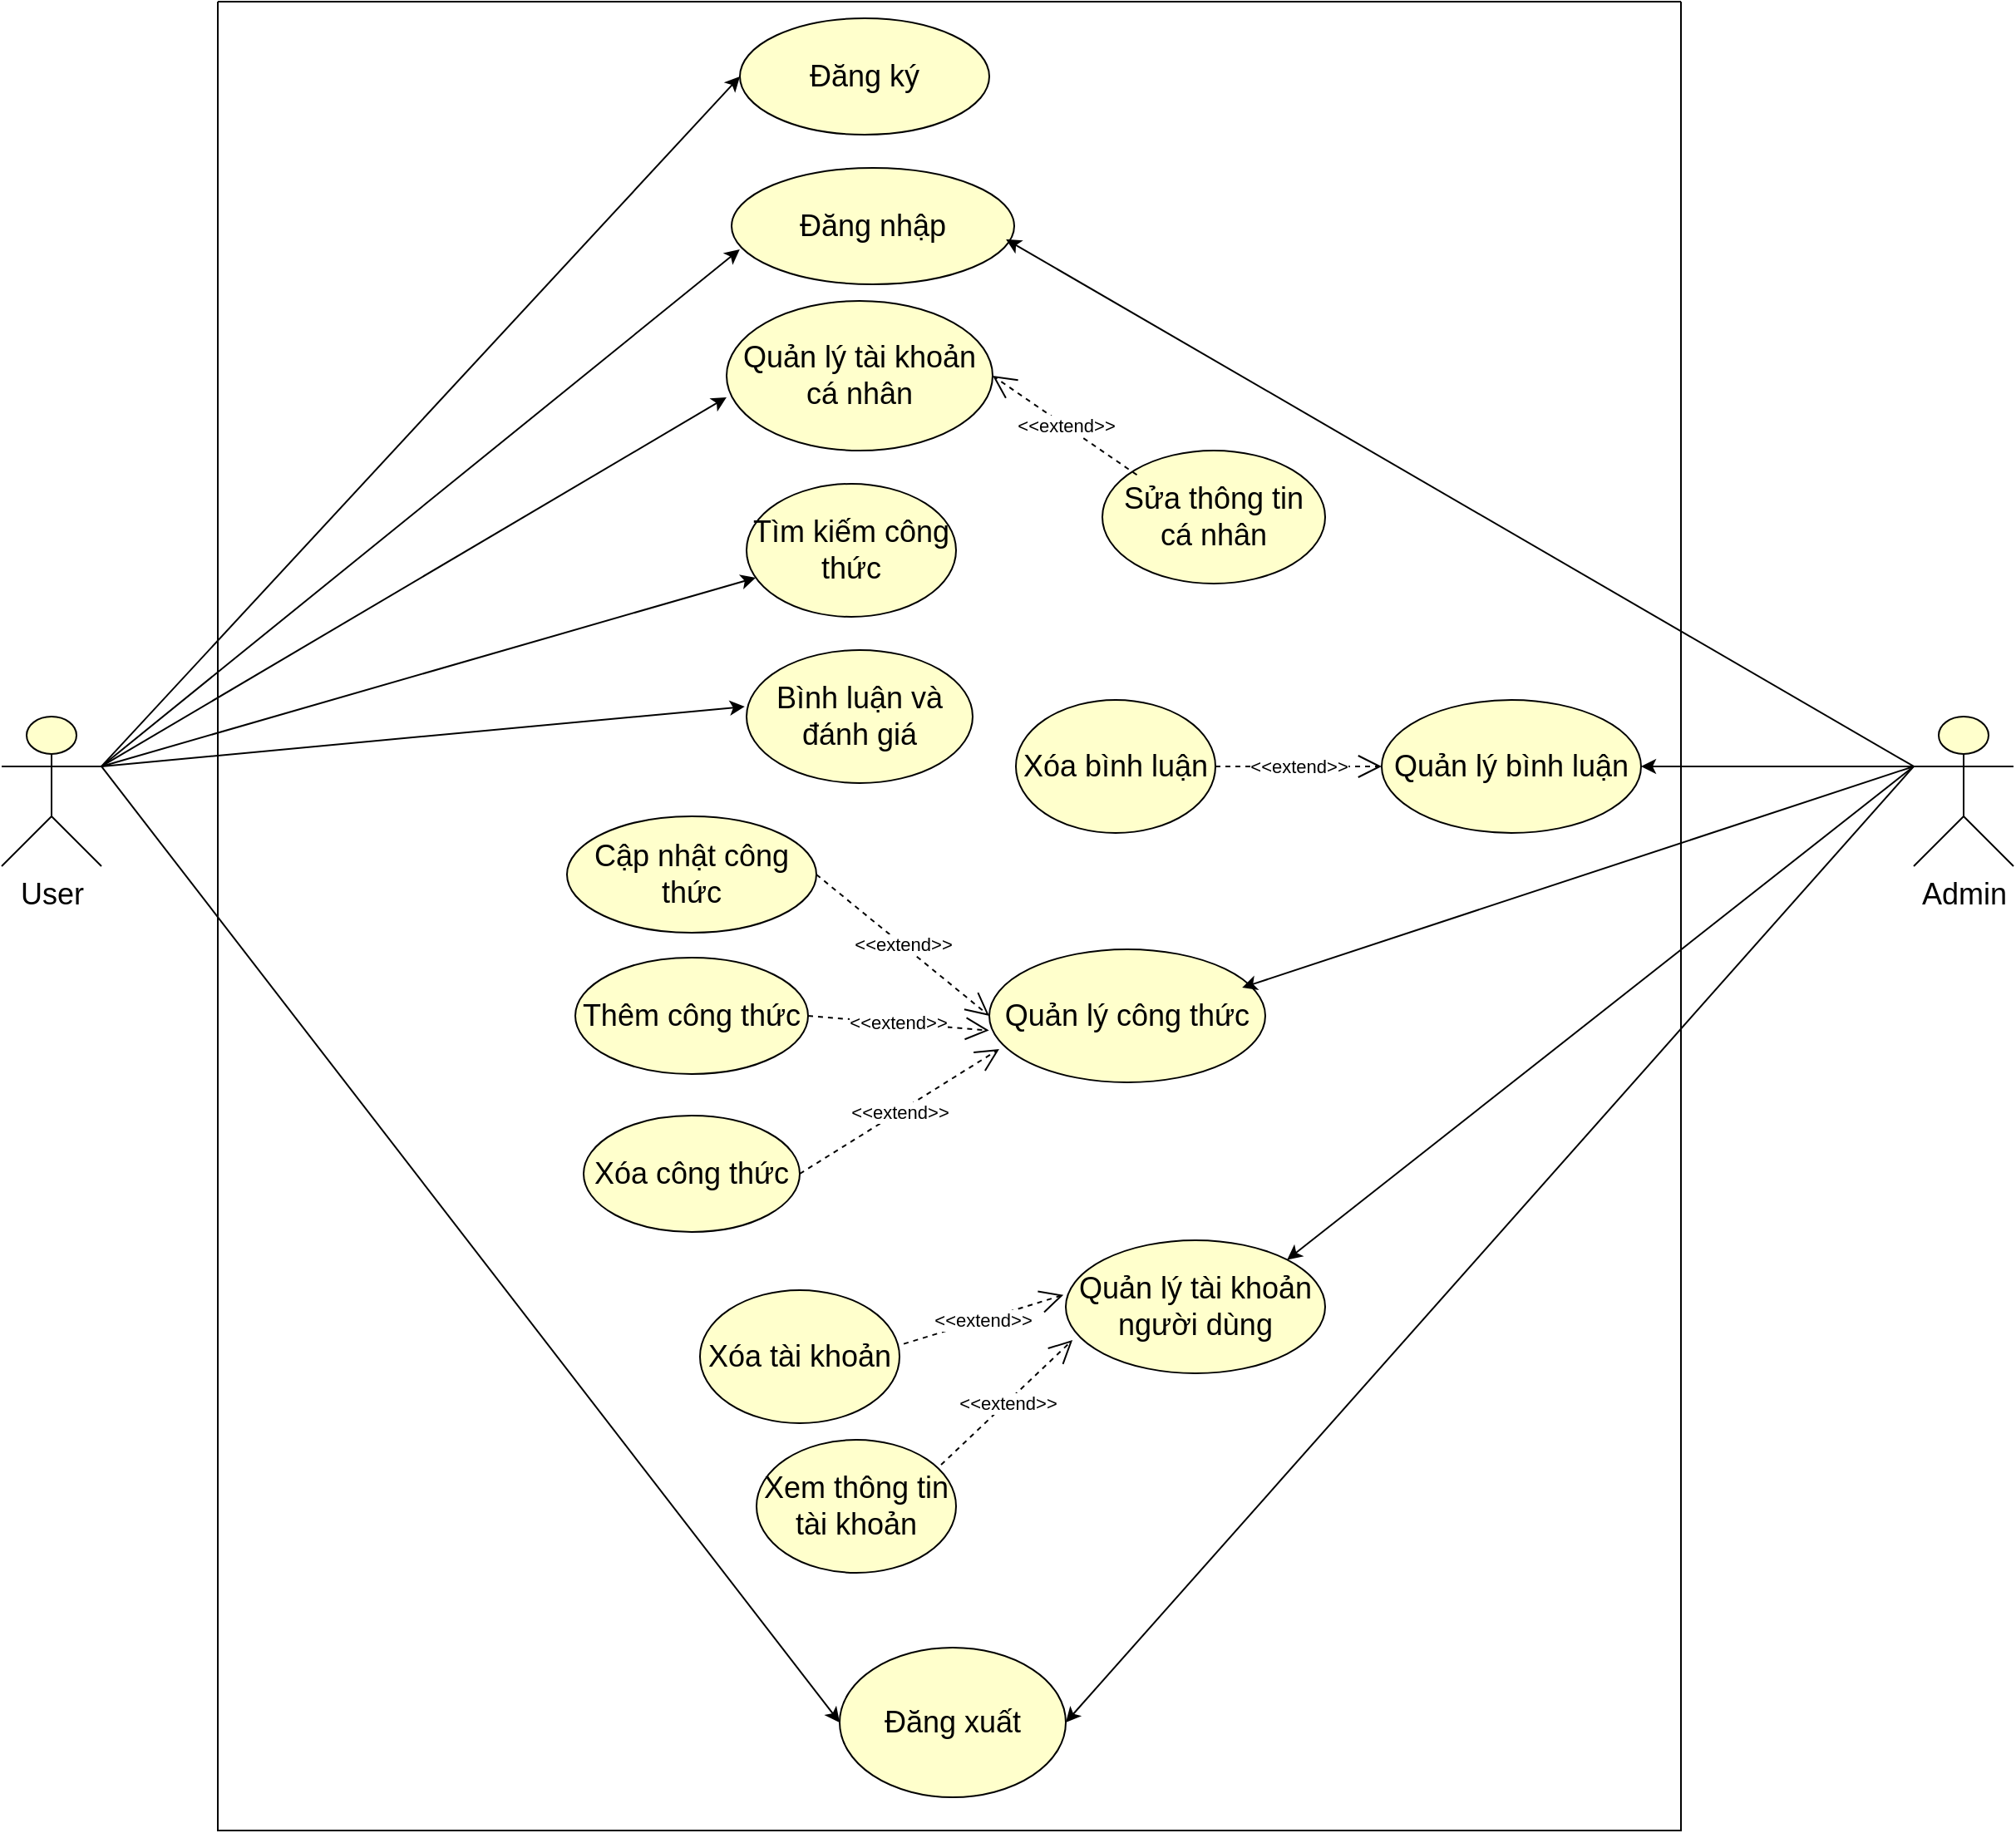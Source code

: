 <mxfile version="25.0.2">
  <diagram id="C5RBs43oDa-KdzZeNtuy" name="Page-1">
    <mxGraphModel dx="1784" dy="478" grid="1" gridSize="10" guides="1" tooltips="1" connect="1" arrows="1" fold="1" page="1" pageScale="1" pageWidth="827" pageHeight="1169" math="0" shadow="0">
      <root>
        <mxCell id="WIyWlLk6GJQsqaUBKTNV-0" />
        <mxCell id="WIyWlLk6GJQsqaUBKTNV-1" parent="WIyWlLk6GJQsqaUBKTNV-0" />
        <mxCell id="Nar7qtgmbKGVHt6r_NG1-8" value="&lt;font style=&quot;font-size: 18px;&quot;&gt;User&lt;/font&gt;" style="shape=umlActor;verticalLabelPosition=bottom;verticalAlign=top;html=1;outlineConnect=0;fillColor=#FFFFCC;" parent="WIyWlLk6GJQsqaUBKTNV-1" vertex="1">
          <mxGeometry x="-110" y="470" width="60" height="90" as="geometry" />
        </mxCell>
        <mxCell id="Nar7qtgmbKGVHt6r_NG1-12" value="&lt;font style=&quot;font-size: 18px;&quot;&gt;Quản lý tài khoản cá nhân&lt;/font&gt;" style="ellipse;whiteSpace=wrap;html=1;fillColor=#FFFFCC;" parent="WIyWlLk6GJQsqaUBKTNV-1" vertex="1">
          <mxGeometry x="326" y="220" width="160" height="90" as="geometry" />
        </mxCell>
        <mxCell id="Nar7qtgmbKGVHt6r_NG1-13" value="&lt;font style=&quot;font-size: 18px;&quot;&gt;Quản lý công thức&lt;/font&gt;" style="ellipse;whiteSpace=wrap;html=1;fillColor=#FFFFCC;" parent="WIyWlLk6GJQsqaUBKTNV-1" vertex="1">
          <mxGeometry x="484" y="610" width="166" height="80" as="geometry" />
        </mxCell>
        <mxCell id="Nar7qtgmbKGVHt6r_NG1-14" value="&lt;font style=&quot;font-size: 18px;&quot;&gt;Đăng xuất&lt;/font&gt;" style="ellipse;whiteSpace=wrap;html=1;fillColor=#FFFFCC;" parent="WIyWlLk6GJQsqaUBKTNV-1" vertex="1">
          <mxGeometry x="394" y="1030" width="136" height="90" as="geometry" />
        </mxCell>
        <mxCell id="Nar7qtgmbKGVHt6r_NG1-15" value="&lt;font style=&quot;font-size: 18px;&quot;&gt;Bình luận và đánh giá&lt;/font&gt;" style="ellipse;whiteSpace=wrap;html=1;fillColor=#FFFFCC;" parent="WIyWlLk6GJQsqaUBKTNV-1" vertex="1">
          <mxGeometry x="338" y="430" width="136" height="80" as="geometry" />
        </mxCell>
        <mxCell id="Nar7qtgmbKGVHt6r_NG1-16" value="&lt;font style=&quot;font-size: 18px;&quot;&gt;Quản lý bình luận&lt;/font&gt;" style="ellipse;whiteSpace=wrap;html=1;fillColor=#FFFFCC;" parent="WIyWlLk6GJQsqaUBKTNV-1" vertex="1">
          <mxGeometry x="720" y="460" width="156" height="80" as="geometry" />
        </mxCell>
        <mxCell id="Nar7qtgmbKGVHt6r_NG1-17" value="&lt;font style=&quot;font-size: 18px;&quot;&gt;Đăng nhập&lt;/font&gt;" style="ellipse;whiteSpace=wrap;html=1;fillColor=#FFFFCC;" parent="WIyWlLk6GJQsqaUBKTNV-1" vertex="1">
          <mxGeometry x="329" y="140" width="170" height="70" as="geometry" />
        </mxCell>
        <mxCell id="Nar7qtgmbKGVHt6r_NG1-19" value="&lt;font style=&quot;font-size: 18px;&quot;&gt;Admin&lt;/font&gt;&lt;div&gt;&lt;br&gt;&lt;/div&gt;" style="shape=umlActor;verticalLabelPosition=bottom;verticalAlign=top;html=1;outlineConnect=0;fillColor=#FFFFCC;" parent="WIyWlLk6GJQsqaUBKTNV-1" vertex="1">
          <mxGeometry x="1040" y="470" width="60" height="90" as="geometry" />
        </mxCell>
        <mxCell id="Nar7qtgmbKGVHt6r_NG1-22" value="&lt;font style=&quot;font-size: 18px;&quot;&gt;Đăng ký&lt;/font&gt;" style="ellipse;whiteSpace=wrap;html=1;fillColor=#FFFFCC;" parent="WIyWlLk6GJQsqaUBKTNV-1" vertex="1">
          <mxGeometry x="334" y="50" width="150" height="70" as="geometry" />
        </mxCell>
        <mxCell id="Nar7qtgmbKGVHt6r_NG1-24" value="" style="endArrow=classic;html=1;rounded=0;entryX=0;entryY=0.5;entryDx=0;entryDy=0;exitX=1;exitY=0.333;exitDx=0;exitDy=0;exitPerimeter=0;fillColor=#FFFFCC;" parent="WIyWlLk6GJQsqaUBKTNV-1" source="Nar7qtgmbKGVHt6r_NG1-8" target="Nar7qtgmbKGVHt6r_NG1-22" edge="1">
          <mxGeometry width="50" height="50" relative="1" as="geometry">
            <mxPoint x="40" y="500" as="sourcePoint" />
            <mxPoint x="60" y="340" as="targetPoint" />
          </mxGeometry>
        </mxCell>
        <mxCell id="Nar7qtgmbKGVHt6r_NG1-25" value="" style="endArrow=classic;html=1;rounded=0;entryX=0.029;entryY=0.7;entryDx=0;entryDy=0;entryPerimeter=0;exitX=1;exitY=0.333;exitDx=0;exitDy=0;exitPerimeter=0;fillColor=#FFFFCC;" parent="WIyWlLk6GJQsqaUBKTNV-1" source="Nar7qtgmbKGVHt6r_NG1-8" target="Nar7qtgmbKGVHt6r_NG1-17" edge="1">
          <mxGeometry width="50" height="50" relative="1" as="geometry">
            <mxPoint x="90" y="490" as="sourcePoint" />
            <mxPoint x="60" y="460" as="targetPoint" />
          </mxGeometry>
        </mxCell>
        <mxCell id="Nar7qtgmbKGVHt6r_NG1-26" value="" style="endArrow=classic;html=1;rounded=0;entryX=0;entryY=0.644;entryDx=0;entryDy=0;entryPerimeter=0;exitX=1;exitY=0.333;exitDx=0;exitDy=0;exitPerimeter=0;fillColor=#FFFFCC;" parent="WIyWlLk6GJQsqaUBKTNV-1" source="Nar7qtgmbKGVHt6r_NG1-8" target="Nar7qtgmbKGVHt6r_NG1-12" edge="1">
          <mxGeometry width="50" height="50" relative="1" as="geometry">
            <mxPoint x="100" y="500" as="sourcePoint" />
            <mxPoint x="170" y="430" as="targetPoint" />
          </mxGeometry>
        </mxCell>
        <mxCell id="Nar7qtgmbKGVHt6r_NG1-27" value="" style="endArrow=classic;html=1;rounded=0;exitX=1;exitY=0.333;exitDx=0;exitDy=0;exitPerimeter=0;fillColor=#FFFFCC;" parent="WIyWlLk6GJQsqaUBKTNV-1" source="Nar7qtgmbKGVHt6r_NG1-8" target="Nar7qtgmbKGVHt6r_NG1-10" edge="1">
          <mxGeometry width="50" height="50" relative="1" as="geometry">
            <mxPoint x="130" y="510" as="sourcePoint" />
            <mxPoint x="350" y="410" as="targetPoint" />
          </mxGeometry>
        </mxCell>
        <mxCell id="Nar7qtgmbKGVHt6r_NG1-28" value="" style="endArrow=classic;html=1;rounded=0;entryX=-0.008;entryY=0.425;entryDx=0;entryDy=0;entryPerimeter=0;exitX=1;exitY=0.333;exitDx=0;exitDy=0;exitPerimeter=0;fillColor=#FFFFCC;" parent="WIyWlLk6GJQsqaUBKTNV-1" source="Nar7qtgmbKGVHt6r_NG1-8" target="Nar7qtgmbKGVHt6r_NG1-15" edge="1">
          <mxGeometry width="50" height="50" relative="1" as="geometry">
            <mxPoint x="120" y="520" as="sourcePoint" />
            <mxPoint x="170" y="520" as="targetPoint" />
          </mxGeometry>
        </mxCell>
        <mxCell id="Nar7qtgmbKGVHt6r_NG1-30" value="" style="endArrow=classic;html=1;rounded=0;entryX=0.971;entryY=0.614;entryDx=0;entryDy=0;entryPerimeter=0;exitX=0;exitY=0.333;exitDx=0;exitDy=0;exitPerimeter=0;fillColor=#FFFFCC;" parent="WIyWlLk6GJQsqaUBKTNV-1" source="Nar7qtgmbKGVHt6r_NG1-19" target="Nar7qtgmbKGVHt6r_NG1-17" edge="1">
          <mxGeometry width="50" height="50" relative="1" as="geometry">
            <mxPoint x="660" y="400" as="sourcePoint" />
            <mxPoint x="710" y="350" as="targetPoint" />
          </mxGeometry>
        </mxCell>
        <mxCell id="Nar7qtgmbKGVHt6r_NG1-31" value="" style="endArrow=classic;html=1;rounded=0;entryX=0;entryY=0.5;entryDx=0;entryDy=0;exitX=1;exitY=0.333;exitDx=0;exitDy=0;exitPerimeter=0;fillColor=#FFFFCC;" parent="WIyWlLk6GJQsqaUBKTNV-1" source="Nar7qtgmbKGVHt6r_NG1-8" target="Nar7qtgmbKGVHt6r_NG1-14" edge="1">
          <mxGeometry width="50" height="50" relative="1" as="geometry">
            <mxPoint x="110" y="570" as="sourcePoint" />
            <mxPoint x="140" y="600" as="targetPoint" />
          </mxGeometry>
        </mxCell>
        <mxCell id="Nar7qtgmbKGVHt6r_NG1-33" value="" style="endArrow=classic;html=1;rounded=0;exitX=0;exitY=0.333;exitDx=0;exitDy=0;exitPerimeter=0;fillColor=#FFFFCC;" parent="WIyWlLk6GJQsqaUBKTNV-1" source="Nar7qtgmbKGVHt6r_NG1-19" target="Nar7qtgmbKGVHt6r_NG1-16" edge="1">
          <mxGeometry width="50" height="50" relative="1" as="geometry">
            <mxPoint x="640" y="560" as="sourcePoint" />
            <mxPoint x="690" y="510" as="targetPoint" />
          </mxGeometry>
        </mxCell>
        <mxCell id="Nar7qtgmbKGVHt6r_NG1-34" value="" style="endArrow=classic;html=1;rounded=0;exitX=0;exitY=0.333;exitDx=0;exitDy=0;exitPerimeter=0;entryX=0.916;entryY=0.288;entryDx=0;entryDy=0;entryPerimeter=0;fillColor=#FFFFCC;" parent="WIyWlLk6GJQsqaUBKTNV-1" source="Nar7qtgmbKGVHt6r_NG1-19" target="Nar7qtgmbKGVHt6r_NG1-13" edge="1">
          <mxGeometry width="50" height="50" relative="1" as="geometry">
            <mxPoint x="680" y="630" as="sourcePoint" />
            <mxPoint x="730" y="580" as="targetPoint" />
          </mxGeometry>
        </mxCell>
        <mxCell id="Nar7qtgmbKGVHt6r_NG1-35" value="" style="endArrow=classic;html=1;rounded=0;exitX=0;exitY=0.333;exitDx=0;exitDy=0;exitPerimeter=0;entryX=1;entryY=0;entryDx=0;entryDy=0;fillColor=#FFFFCC;" parent="WIyWlLk6GJQsqaUBKTNV-1" source="Nar7qtgmbKGVHt6r_NG1-19" target="Nar7qtgmbKGVHt6r_NG1-20" edge="1">
          <mxGeometry width="50" height="50" relative="1" as="geometry">
            <mxPoint x="760" y="510" as="sourcePoint" />
            <mxPoint x="610" y="710" as="targetPoint" />
          </mxGeometry>
        </mxCell>
        <mxCell id="Nar7qtgmbKGVHt6r_NG1-36" value="" style="endArrow=classic;html=1;rounded=0;entryX=1;entryY=0.5;entryDx=0;entryDy=0;exitX=0;exitY=0.333;exitDx=0;exitDy=0;exitPerimeter=0;fillColor=#FFFFCC;" parent="WIyWlLk6GJQsqaUBKTNV-1" source="Nar7qtgmbKGVHt6r_NG1-19" target="Nar7qtgmbKGVHt6r_NG1-14" edge="1">
          <mxGeometry width="50" height="50" relative="1" as="geometry">
            <mxPoint x="740" y="580" as="sourcePoint" />
            <mxPoint x="750" y="670" as="targetPoint" />
          </mxGeometry>
        </mxCell>
        <mxCell id="t3iFmXnVgxo45WNwYdjQ-2" value="&lt;font style=&quot;font-size: 18px;&quot;&gt;Cập nhật công thức&lt;/font&gt;" style="ellipse;whiteSpace=wrap;html=1;fillColor=#FFFFCC;" parent="WIyWlLk6GJQsqaUBKTNV-1" vertex="1">
          <mxGeometry x="230" y="530" width="150" height="70" as="geometry" />
        </mxCell>
        <mxCell id="t3iFmXnVgxo45WNwYdjQ-3" value="&lt;font style=&quot;font-size: 18px;&quot;&gt;Xóa công thức&lt;/font&gt;" style="ellipse;whiteSpace=wrap;html=1;fillColor=#FFFFCC;" parent="WIyWlLk6GJQsqaUBKTNV-1" vertex="1">
          <mxGeometry x="240" y="710" width="130" height="70" as="geometry" />
        </mxCell>
        <mxCell id="t3iFmXnVgxo45WNwYdjQ-4" value="&lt;font style=&quot;font-size: 18px;&quot;&gt;Thêm công thức&lt;/font&gt;" style="ellipse;whiteSpace=wrap;html=1;fillColor=#FFFFCC;" parent="WIyWlLk6GJQsqaUBKTNV-1" vertex="1">
          <mxGeometry x="235" y="615" width="140" height="70" as="geometry" />
        </mxCell>
        <mxCell id="JsjH6qCdK0Vevo06GQWQ-12" value="&amp;lt;&amp;lt;extend&amp;gt;&amp;gt;" style="endArrow=open;endSize=12;dashed=1;html=1;rounded=0;exitX=1;exitY=0.5;exitDx=0;exitDy=0;entryX=0;entryY=0.5;entryDx=0;entryDy=0;" edge="1" parent="WIyWlLk6GJQsqaUBKTNV-1" source="t3iFmXnVgxo45WNwYdjQ-2" target="Nar7qtgmbKGVHt6r_NG1-13">
          <mxGeometry width="160" relative="1" as="geometry">
            <mxPoint x="420" y="580" as="sourcePoint" />
            <mxPoint x="580" y="580" as="targetPoint" />
            <mxPoint as="offset" />
          </mxGeometry>
        </mxCell>
        <mxCell id="JsjH6qCdK0Vevo06GQWQ-13" value="&amp;lt;&amp;lt;extend&amp;gt;&amp;gt;" style="endArrow=open;endSize=12;dashed=1;html=1;rounded=0;exitX=1;exitY=0.5;exitDx=0;exitDy=0;entryX=0.036;entryY=0.75;entryDx=0;entryDy=0;entryPerimeter=0;" edge="1" parent="WIyWlLk6GJQsqaUBKTNV-1" source="t3iFmXnVgxo45WNwYdjQ-3" target="Nar7qtgmbKGVHt6r_NG1-13">
          <mxGeometry width="160" relative="1" as="geometry">
            <mxPoint x="410" y="710" as="sourcePoint" />
            <mxPoint x="514" y="795" as="targetPoint" />
            <mxPoint as="offset" />
          </mxGeometry>
        </mxCell>
        <mxCell id="JsjH6qCdK0Vevo06GQWQ-14" value="&amp;lt;&amp;lt;extend&amp;gt;&amp;gt;" style="endArrow=open;endSize=12;dashed=1;html=1;rounded=0;exitX=1;exitY=0.5;exitDx=0;exitDy=0;entryX=-0.001;entryY=0.61;entryDx=0;entryDy=0;entryPerimeter=0;" edge="1" parent="WIyWlLk6GJQsqaUBKTNV-1" source="t3iFmXnVgxo45WNwYdjQ-4" target="Nar7qtgmbKGVHt6r_NG1-13">
          <mxGeometry width="160" relative="1" as="geometry">
            <mxPoint x="460" y="710" as="sourcePoint" />
            <mxPoint x="564" y="795" as="targetPoint" />
            <mxPoint as="offset" />
          </mxGeometry>
        </mxCell>
        <mxCell id="JsjH6qCdK0Vevo06GQWQ-15" value="&amp;lt;&amp;lt;extend&amp;gt;&amp;gt;" style="endArrow=open;endSize=12;dashed=1;html=1;rounded=0;exitX=1;exitY=0.5;exitDx=0;exitDy=0;entryX=0;entryY=0.5;entryDx=0;entryDy=0;" edge="1" parent="WIyWlLk6GJQsqaUBKTNV-1" source="t3iFmXnVgxo45WNwYdjQ-0" target="Nar7qtgmbKGVHt6r_NG1-16">
          <mxGeometry width="160" relative="1" as="geometry">
            <mxPoint x="580" y="520" as="sourcePoint" />
            <mxPoint x="684" y="605" as="targetPoint" />
            <mxPoint as="offset" />
          </mxGeometry>
        </mxCell>
        <mxCell id="JsjH6qCdK0Vevo06GQWQ-16" value="" style="swimlane;startSize=0;" vertex="1" parent="WIyWlLk6GJQsqaUBKTNV-1">
          <mxGeometry x="20" y="40" width="880" height="1100" as="geometry" />
        </mxCell>
        <mxCell id="t3iFmXnVgxo45WNwYdjQ-11" value="&lt;font style=&quot;font-size: 18px;&quot;&gt;Xóa tài khoản&lt;/font&gt;" style="ellipse;whiteSpace=wrap;html=1;fillColor=#FFFFCC;" parent="JsjH6qCdK0Vevo06GQWQ-16" vertex="1">
          <mxGeometry x="290" y="775" width="120" height="80" as="geometry" />
        </mxCell>
        <mxCell id="t3iFmXnVgxo45WNwYdjQ-13" value="&lt;font style=&quot;font-size: 18px;&quot;&gt;Xem thông tin tài khoản&lt;/font&gt;" style="ellipse;whiteSpace=wrap;html=1;fillColor=#FFFFCC;" parent="JsjH6qCdK0Vevo06GQWQ-16" vertex="1">
          <mxGeometry x="324" y="865" width="120" height="80" as="geometry" />
        </mxCell>
        <mxCell id="Nar7qtgmbKGVHt6r_NG1-20" value="&lt;font style=&quot;font-size: 18px;&quot;&gt;Quản lý tài khoản người dùng&lt;/font&gt;" style="ellipse;whiteSpace=wrap;html=1;fillColor=#FFFFCC;" parent="JsjH6qCdK0Vevo06GQWQ-16" vertex="1">
          <mxGeometry x="510" y="745" width="156" height="80" as="geometry" />
        </mxCell>
        <mxCell id="JsjH6qCdK0Vevo06GQWQ-17" value="&amp;lt;&amp;lt;extend&amp;gt;&amp;gt;" style="endArrow=open;endSize=12;dashed=1;html=1;rounded=0;exitX=1.021;exitY=0.404;exitDx=0;exitDy=0;entryX=-0.009;entryY=0.411;entryDx=0;entryDy=0;entryPerimeter=0;exitPerimeter=0;" edge="1" parent="JsjH6qCdK0Vevo06GQWQ-16" source="t3iFmXnVgxo45WNwYdjQ-11" target="Nar7qtgmbKGVHt6r_NG1-20">
          <mxGeometry width="160" relative="1" as="geometry">
            <mxPoint x="440" y="745" as="sourcePoint" />
            <mxPoint x="560" y="670" as="targetPoint" />
            <mxPoint as="offset" />
          </mxGeometry>
        </mxCell>
        <mxCell id="JsjH6qCdK0Vevo06GQWQ-19" value="&amp;lt;&amp;lt;extend&amp;gt;&amp;gt;" style="endArrow=open;endSize=12;dashed=1;html=1;rounded=0;exitX=0.925;exitY=0.188;exitDx=0;exitDy=0;entryX=0.026;entryY=0.75;entryDx=0;entryDy=0;entryPerimeter=0;exitPerimeter=0;" edge="1" parent="JsjH6qCdK0Vevo06GQWQ-16" source="t3iFmXnVgxo45WNwYdjQ-13" target="Nar7qtgmbKGVHt6r_NG1-20">
          <mxGeometry width="160" relative="1" as="geometry">
            <mxPoint x="540" y="865" as="sourcePoint" />
            <mxPoint x="651" y="826" as="targetPoint" />
            <mxPoint as="offset" />
          </mxGeometry>
        </mxCell>
        <mxCell id="t3iFmXnVgxo45WNwYdjQ-0" value="&lt;font style=&quot;font-size: 18px;&quot;&gt;Xóa bình luận&lt;/font&gt;" style="ellipse;whiteSpace=wrap;html=1;fillColor=#FFFFCC;" parent="JsjH6qCdK0Vevo06GQWQ-16" vertex="1">
          <mxGeometry x="480" y="420" width="120" height="80" as="geometry" />
        </mxCell>
        <mxCell id="uvjxc73FoBIi9Hj_ILIR-0" value="&lt;span style=&quot;font-size: 18px;&quot;&gt;Sửa thông tin cá nhân&lt;/span&gt;" style="ellipse;whiteSpace=wrap;html=1;fillColor=#FFFFCC;" parent="JsjH6qCdK0Vevo06GQWQ-16" vertex="1">
          <mxGeometry x="532" y="270" width="134" height="80" as="geometry" />
        </mxCell>
        <mxCell id="Nar7qtgmbKGVHt6r_NG1-10" value="&lt;font style=&quot;font-size: 18px;&quot;&gt;Tìm kiếm công thức&lt;/font&gt;" style="ellipse;whiteSpace=wrap;html=1;fillColor=#FFFFCC;" parent="JsjH6qCdK0Vevo06GQWQ-16" vertex="1">
          <mxGeometry x="318" y="290" width="126" height="80" as="geometry" />
        </mxCell>
        <mxCell id="JsjH6qCdK0Vevo06GQWQ-20" value="&amp;lt;&amp;lt;extend&amp;gt;&amp;gt;" style="endArrow=open;endSize=12;dashed=1;html=1;rounded=0;exitX=0.155;exitY=0.183;exitDx=0;exitDy=0;entryX=1;entryY=0.5;entryDx=0;entryDy=0;exitPerimeter=0;" edge="1" parent="WIyWlLk6GJQsqaUBKTNV-1" source="uvjxc73FoBIi9Hj_ILIR-0" target="Nar7qtgmbKGVHt6r_NG1-12">
          <mxGeometry width="160" relative="1" as="geometry">
            <mxPoint x="500" y="330" as="sourcePoint" />
            <mxPoint x="604" y="415" as="targetPoint" />
            <mxPoint as="offset" />
          </mxGeometry>
        </mxCell>
      </root>
    </mxGraphModel>
  </diagram>
</mxfile>
